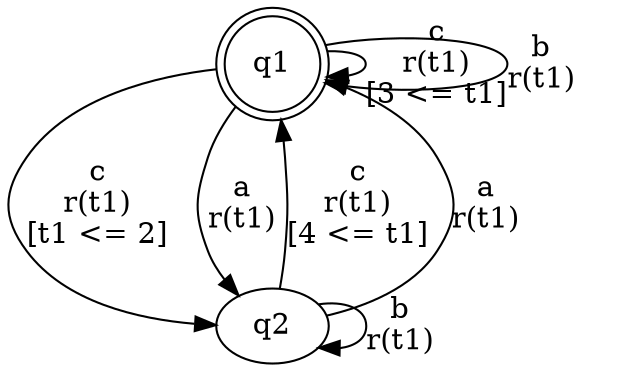 digraph "tests_1/test9/solution500/solution" {
	q1[label=q1 shape=doublecircle]
	q2[label=q2]
	q1 -> q2[label="c\nr(t1)\n[t1 <= 2]"]
	q2 -> q1[label="c\nr(t1)\n[4 <= t1]"]
	q2 -> q2[label="b\nr(t1)\n"]
	q2 -> q1[label="a\nr(t1)\n"]
	q1 -> q2[label="a\nr(t1)\n"]
	q1 -> q1[label="c\nr(t1)\n[3 <= t1]"]
	q1 -> q1[label="b\nr(t1)\n"]
}
